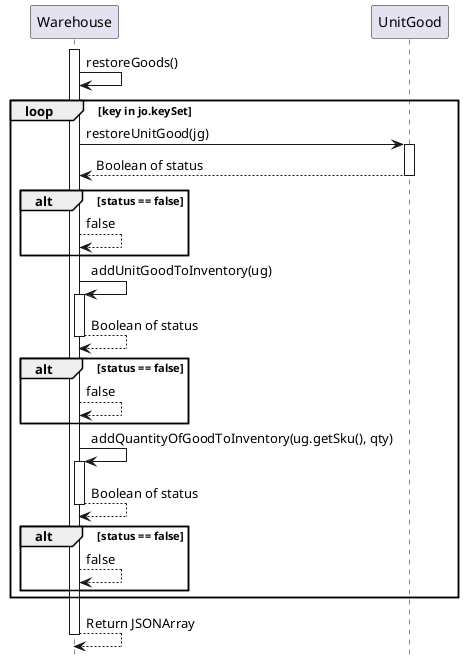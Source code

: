 @startuml
'https://plantuml.com/sequence-diagram
hide footbox
participant Warehouse as w


activate w
w -> w  :  restoreGoods()
loop key in jo.keySet
    participant UnitGood as ug
    w -> ug ++: restoreUnitGood(jg)
    ug --> w --: Boolean of status
    alt status == false
        w --> w  : false
    end
    w -> w ++: addUnitGoodToInventory(ug)
    w --> w --: Boolean of status
    alt status == false
        w --> w  : false
    end
    w -> w ++: addQuantityOfGoodToInventory(ug.getSku(), qty)
    w --> w -- : Boolean of status
    alt status == false
    w --> w  : false
    end
end
w --> w -- : Return JSONArray
@enduml